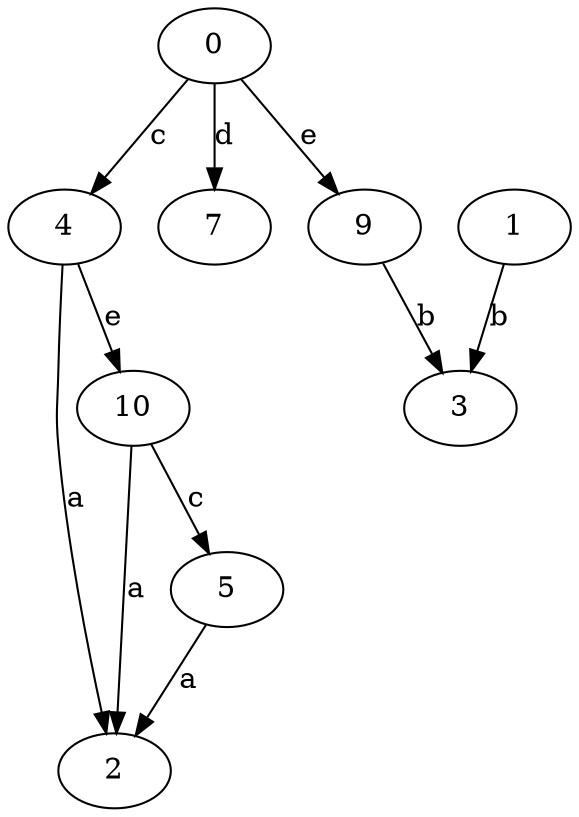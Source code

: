 strict digraph  {
0;
1;
2;
3;
4;
5;
7;
9;
10;
0 -> 4  [label=c];
0 -> 7  [label=d];
0 -> 9  [label=e];
1 -> 3  [label=b];
4 -> 2  [label=a];
4 -> 10  [label=e];
5 -> 2  [label=a];
9 -> 3  [label=b];
10 -> 2  [label=a];
10 -> 5  [label=c];
}
